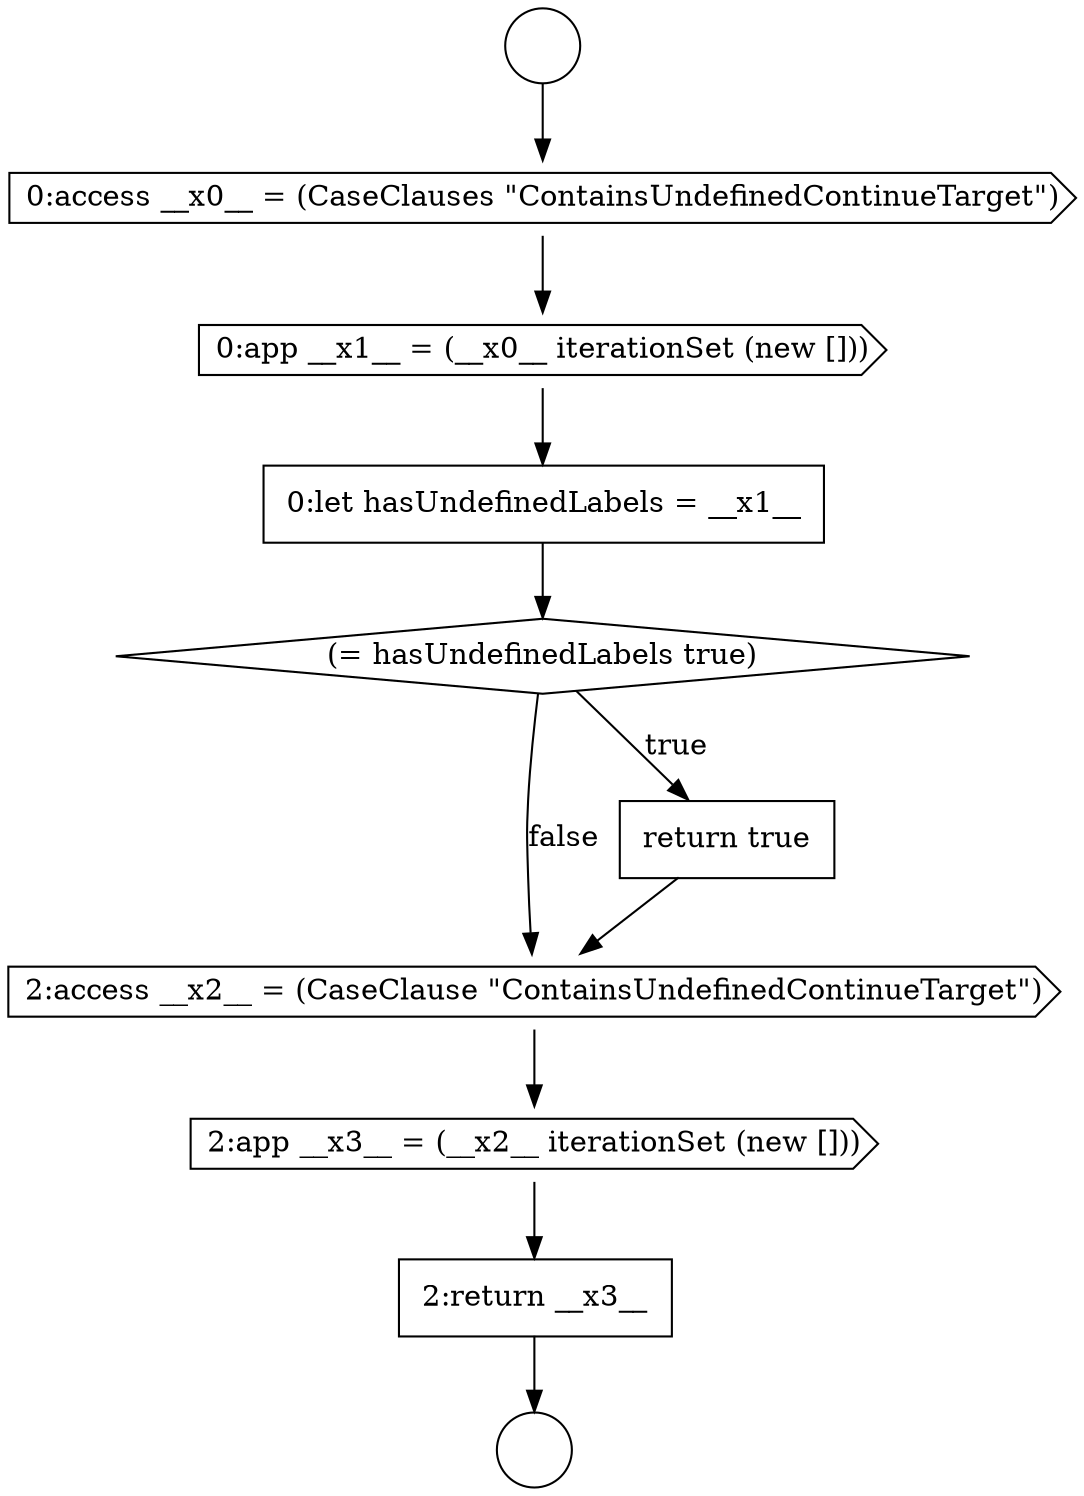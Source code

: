 digraph {
  node7083 [shape=cds, label=<<font color="black">0:access __x0__ = (CaseClauses &quot;ContainsUndefinedContinueTarget&quot;)</font>> color="black" fillcolor="white" style=filled]
  node7084 [shape=cds, label=<<font color="black">0:app __x1__ = (__x0__ iterationSet (new []))</font>> color="black" fillcolor="white" style=filled]
  node7086 [shape=diamond, label=<<font color="black">(= hasUndefinedLabels true)</font>> color="black" fillcolor="white" style=filled]
  node7090 [shape=none, margin=0, label=<<font color="black">
    <table border="0" cellborder="1" cellspacing="0" cellpadding="10">
      <tr><td align="left">2:return __x3__</td></tr>
    </table>
  </font>> color="black" fillcolor="white" style=filled]
  node7089 [shape=cds, label=<<font color="black">2:app __x3__ = (__x2__ iterationSet (new []))</font>> color="black" fillcolor="white" style=filled]
  node7082 [shape=circle label=" " color="black" fillcolor="white" style=filled]
  node7081 [shape=circle label=" " color="black" fillcolor="white" style=filled]
  node7088 [shape=cds, label=<<font color="black">2:access __x2__ = (CaseClause &quot;ContainsUndefinedContinueTarget&quot;)</font>> color="black" fillcolor="white" style=filled]
  node7087 [shape=none, margin=0, label=<<font color="black">
    <table border="0" cellborder="1" cellspacing="0" cellpadding="10">
      <tr><td align="left">return true</td></tr>
    </table>
  </font>> color="black" fillcolor="white" style=filled]
  node7085 [shape=none, margin=0, label=<<font color="black">
    <table border="0" cellborder="1" cellspacing="0" cellpadding="10">
      <tr><td align="left">0:let hasUndefinedLabels = __x1__</td></tr>
    </table>
  </font>> color="black" fillcolor="white" style=filled]
  node7083 -> node7084 [ color="black"]
  node7088 -> node7089 [ color="black"]
  node7081 -> node7083 [ color="black"]
  node7089 -> node7090 [ color="black"]
  node7085 -> node7086 [ color="black"]
  node7090 -> node7082 [ color="black"]
  node7086 -> node7087 [label=<<font color="black">true</font>> color="black"]
  node7086 -> node7088 [label=<<font color="black">false</font>> color="black"]
  node7087 -> node7088 [ color="black"]
  node7084 -> node7085 [ color="black"]
}
